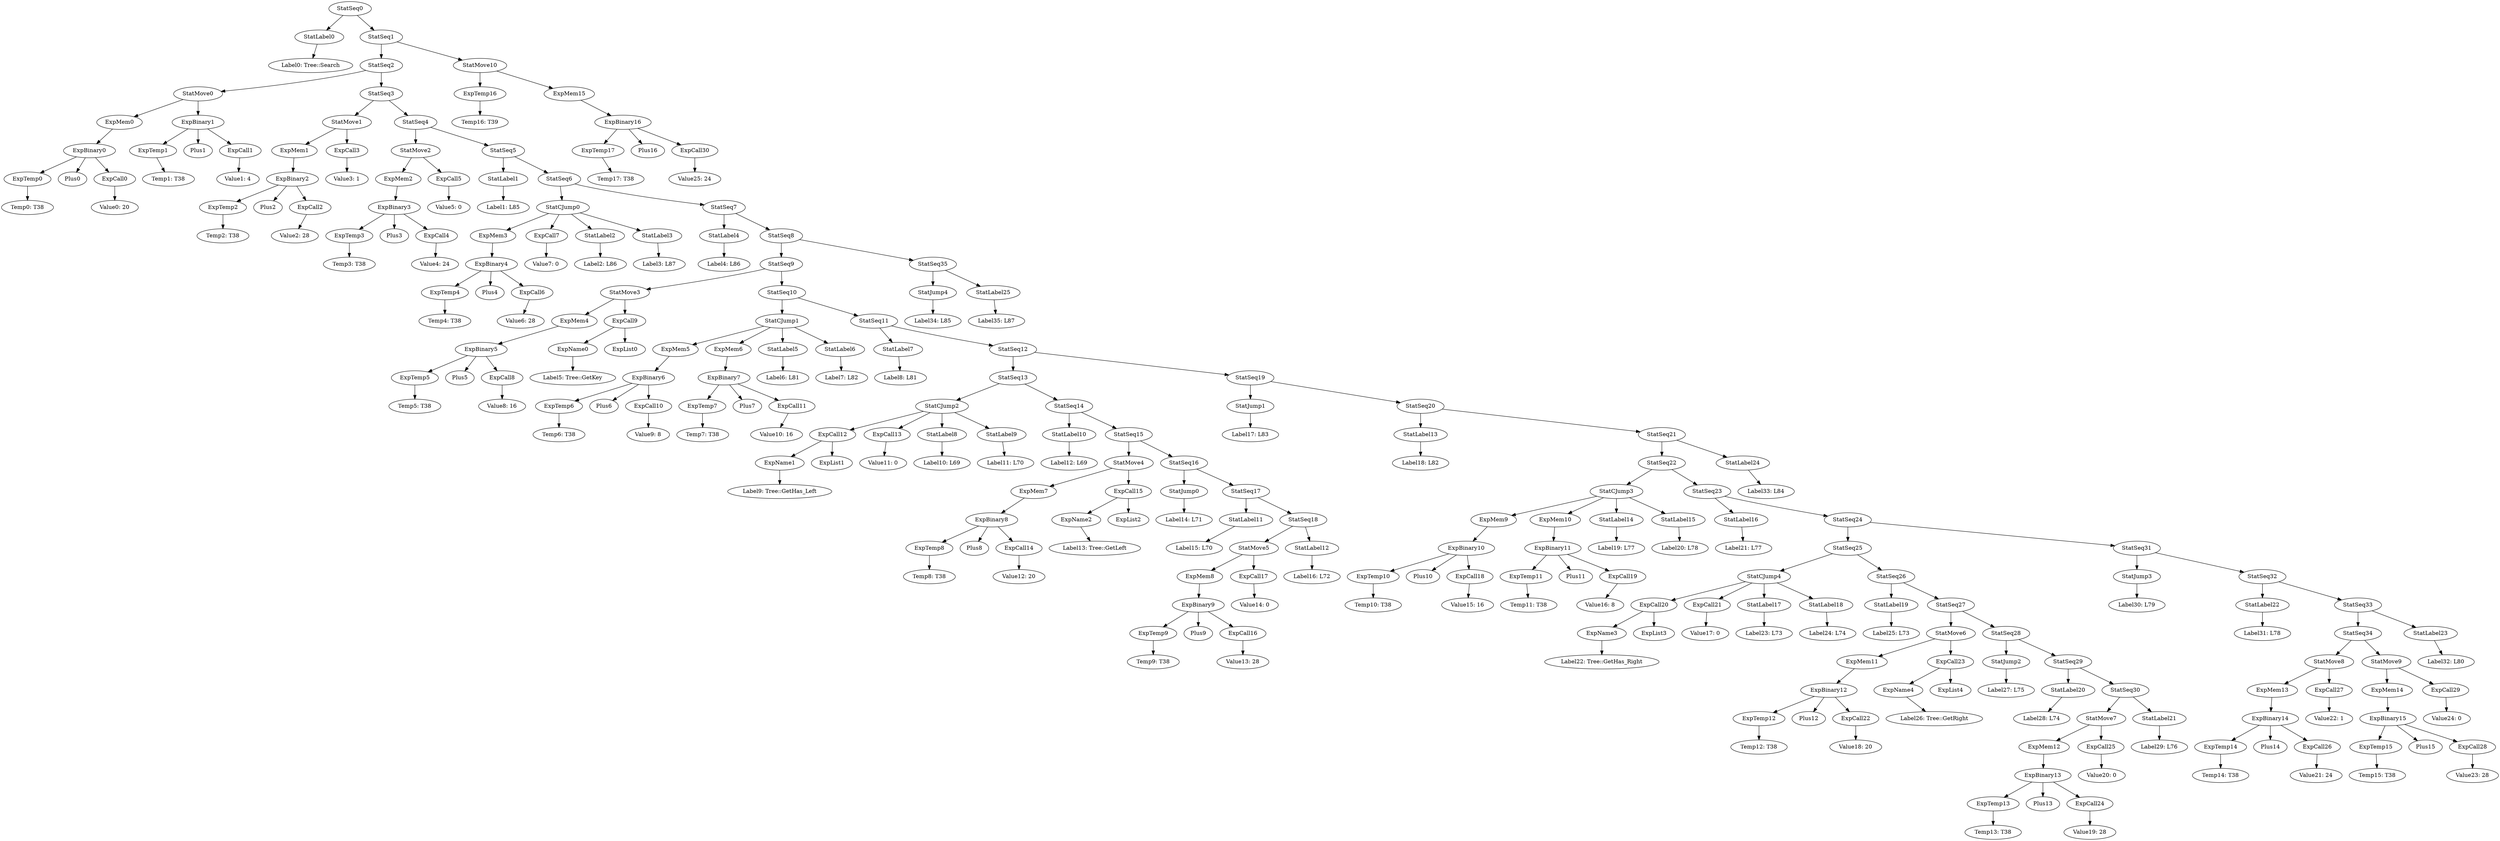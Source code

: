 digraph {
	ordering = out;
	ExpCall30 -> "Value25: 24";
	StatMove10 -> ExpTemp16;
	StatMove10 -> ExpMem15;
	StatJump4 -> "Label34: L85";
	StatSeq8 -> StatSeq9;
	StatSeq8 -> StatSeq35;
	StatSeq21 -> StatSeq22;
	StatSeq21 -> StatLabel24;
	StatMove9 -> ExpMem14;
	StatMove9 -> ExpCall29;
	ExpMem14 -> ExpBinary15;
	ExpCall28 -> "Value23: 28";
	ExpTemp15 -> "Temp15: T38";
	StatSeq34 -> StatMove8;
	StatSeq34 -> StatMove9;
	ExpMem13 -> ExpBinary14;
	ExpBinary16 -> ExpTemp17;
	ExpBinary16 -> Plus16;
	ExpBinary16 -> ExpCall30;
	ExpCall26 -> "Value21: 24";
	ExpTemp14 -> "Temp14: T38";
	StatSeq32 -> StatLabel22;
	StatSeq32 -> StatSeq33;
	StatSeq24 -> StatSeq25;
	StatSeq24 -> StatSeq31;
	StatMove7 -> ExpMem12;
	StatMove7 -> ExpCall25;
	ExpMem12 -> ExpBinary13;
	ExpTemp13 -> "Temp13: T38";
	StatSeq28 -> StatJump2;
	StatSeq28 -> StatSeq29;
	StatSeq29 -> StatLabel20;
	StatSeq29 -> StatSeq30;
	ExpCall23 -> ExpName4;
	ExpCall23 -> ExpList4;
	ExpName4 -> "Label26: Tree::GetRight";
	ExpMem11 -> ExpBinary12;
	ExpBinary12 -> ExpTemp12;
	ExpBinary12 -> Plus12;
	ExpBinary12 -> ExpCall22;
	StatMove6 -> ExpMem11;
	StatMove6 -> ExpCall23;
	StatSeq26 -> StatLabel19;
	StatSeq26 -> StatSeq27;
	StatLabel19 -> "Label25: L73";
	StatSeq25 -> StatCJump4;
	StatSeq25 -> StatSeq26;
	ExpCall24 -> "Value19: 28";
	StatLabel17 -> "Label23: L73";
	ExpCall21 -> "Value17: 0";
	ExpCall20 -> ExpName3;
	ExpCall20 -> ExpList3;
	ExpName3 -> "Label22: Tree::GetHas_Right";
	StatSeq22 -> StatCJump3;
	StatSeq22 -> StatSeq23;
	StatLabel15 -> "Label20: L78";
	StatLabel14 -> "Label19: L77";
	StatSeq31 -> StatJump3;
	StatSeq31 -> StatSeq32;
	ExpTemp11 -> "Temp11: T38";
	StatCJump3 -> ExpMem9;
	StatCJump3 -> ExpMem10;
	StatCJump3 -> StatLabel14;
	StatCJump3 -> StatLabel15;
	ExpCall18 -> "Value15: 16";
	ExpName0 -> "Label5: Tree::GetKey";
	ExpBinary5 -> ExpTemp5;
	ExpBinary5 -> Plus5;
	ExpBinary5 -> ExpCall8;
	StatMove3 -> ExpMem4;
	StatMove3 -> ExpCall9;
	ExpCall9 -> ExpName0;
	ExpCall9 -> ExpList0;
	ExpMem3 -> ExpBinary4;
	StatMove8 -> ExpMem13;
	StatMove8 -> ExpCall27;
	StatLabel7 -> "Label8: L81";
	StatLabel24 -> "Label33: L84";
	ExpBinary13 -> ExpTemp13;
	ExpBinary13 -> Plus13;
	ExpBinary13 -> ExpCall24;
	StatMove2 -> ExpMem2;
	StatMove2 -> ExpCall5;
	ExpCall8 -> "Value8: 16";
	StatLabel16 -> "Label21: L77";
	ExpBinary1 -> ExpTemp1;
	ExpBinary1 -> Plus1;
	ExpBinary1 -> ExpCall1;
	ExpMem0 -> ExpBinary0;
	ExpBinary2 -> ExpTemp2;
	ExpBinary2 -> Plus2;
	ExpBinary2 -> ExpCall2;
	ExpMem5 -> ExpBinary6;
	ExpName2 -> "Label13: Tree::GetLeft";
	ExpTemp5 -> "Temp5: T38";
	ExpTemp4 -> "Temp4: T38";
	StatLabel5 -> "Label6: L81";
	ExpBinary4 -> ExpTemp4;
	ExpBinary4 -> Plus4;
	ExpBinary4 -> ExpCall6;
	ExpTemp1 -> "Temp1: T38";
	StatSeq0 -> StatLabel0;
	StatSeq0 -> StatSeq1;
	StatSeq6 -> StatCJump0;
	StatSeq6 -> StatSeq7;
	StatLabel8 -> "Label10: L69";
	ExpTemp3 -> "Temp3: T38";
	ExpBinary14 -> ExpTemp14;
	ExpBinary14 -> Plus14;
	ExpBinary14 -> ExpCall26;
	StatSeq5 -> StatLabel1;
	StatSeq5 -> StatSeq6;
	StatLabel25 -> "Label35: L87";
	StatLabel9 -> "Label11: L70";
	StatSeq30 -> StatMove7;
	StatSeq30 -> StatLabel21;
	StatLabel0 -> "Label0: Tree::Search";
	StatSeq17 -> StatLabel11;
	StatSeq17 -> StatSeq18;
	StatLabel12 -> "Label16: L72";
	ExpTemp0 -> "Temp0: T38";
	ExpTemp7 -> "Temp7: T38";
	StatSeq9 -> StatMove3;
	StatSeq9 -> StatSeq10;
	ExpCall0 -> "Value0: 20";
	StatLabel1 -> "Label1: L85";
	StatSeq1 -> StatSeq2;
	StatSeq1 -> StatMove10;
	StatLabel22 -> "Label31: L78";
	ExpMem2 -> ExpBinary3;
	ExpCall1 -> "Value1: 4";
	StatJump0 -> "Label14: L71";
	StatMove0 -> ExpMem0;
	StatMove0 -> ExpBinary1;
	StatSeq35 -> StatJump4;
	StatSeq35 -> StatLabel25;
	ExpCall19 -> "Value16: 8";
	ExpCall7 -> "Value7: 0";
	ExpBinary15 -> ExpTemp15;
	ExpBinary15 -> Plus15;
	ExpBinary15 -> ExpCall28;
	ExpCall2 -> "Value2: 28";
	StatSeq3 -> StatMove1;
	StatSeq3 -> StatSeq4;
	StatLabel3 -> "Label3: L87";
	ExpBinary3 -> ExpTemp3;
	ExpBinary3 -> Plus3;
	ExpBinary3 -> ExpCall4;
	ExpMem7 -> ExpBinary8;
	StatSeq15 -> StatMove4;
	StatSeq15 -> StatSeq16;
	StatSeq33 -> StatSeq34;
	StatSeq33 -> StatLabel23;
	ExpBinary11 -> ExpTemp11;
	ExpBinary11 -> Plus11;
	ExpBinary11 -> ExpCall19;
	ExpMem4 -> ExpBinary5;
	ExpBinary0 -> ExpTemp0;
	ExpBinary0 -> Plus0;
	ExpBinary0 -> ExpCall0;
	StatLabel23 -> "Label32: L80";
	ExpCall27 -> "Value22: 1";
	StatSeq2 -> StatMove0;
	StatSeq2 -> StatSeq3;
	StatLabel11 -> "Label15: L70";
	ExpTemp2 -> "Temp2: T38";
	ExpMem1 -> ExpBinary2;
	StatCJump0 -> ExpMem3;
	StatCJump0 -> ExpCall7;
	StatCJump0 -> StatLabel2;
	StatCJump0 -> StatLabel3;
	StatMove1 -> ExpMem1;
	StatMove1 -> ExpCall3;
	ExpTemp17 -> "Temp17: T38";
	ExpMem9 -> ExpBinary10;
	StatSeq13 -> StatCJump2;
	StatSeq13 -> StatSeq14;
	ExpCall5 -> "Value5: 0";
	ExpTemp6 -> "Temp6: T38";
	ExpBinary6 -> ExpTemp6;
	ExpBinary6 -> Plus6;
	ExpBinary6 -> ExpCall10;
	StatLabel13 -> "Label18: L82";
	ExpCall10 -> "Value9: 8";
	ExpCall22 -> "Value18: 20";
	ExpCall3 -> "Value3: 1";
	StatCJump1 -> ExpMem5;
	StatCJump1 -> ExpMem6;
	StatCJump1 -> StatLabel5;
	StatCJump1 -> StatLabel6;
	StatLabel21 -> "Label29: L76";
	ExpCall13 -> "Value11: 0";
	ExpMem15 -> ExpBinary16;
	ExpTemp8 -> "Temp8: T38";
	ExpCall11 -> "Value10: 16";
	ExpCall29 -> "Value24: 0";
	ExpMem6 -> ExpBinary7;
	ExpTemp16 -> "Temp16: T39";
	StatCJump2 -> ExpCall12;
	StatCJump2 -> ExpCall13;
	StatCJump2 -> StatLabel8;
	StatCJump2 -> StatLabel9;
	ExpTemp12 -> "Temp12: T38";
	StatLabel18 -> "Label24: L74";
	StatLabel6 -> "Label7: L82";
	StatSeq10 -> StatCJump1;
	StatSeq10 -> StatSeq11;
	ExpName1 -> "Label9: Tree::GetHas_Left";
	StatSeq14 -> StatLabel10;
	StatSeq14 -> StatSeq15;
	StatJump2 -> "Label27: L75";
	StatLabel10 -> "Label12: L69";
	ExpBinary8 -> ExpTemp8;
	ExpBinary8 -> Plus8;
	ExpBinary8 -> ExpCall14;
	ExpCall25 -> "Value20: 0";
	ExpCall14 -> "Value12: 20";
	StatSeq27 -> StatMove6;
	StatSeq27 -> StatSeq28;
	ExpCall15 -> ExpName2;
	ExpCall15 -> ExpList2;
	StatSeq7 -> StatLabel4;
	StatSeq7 -> StatSeq8;
	StatSeq16 -> StatJump0;
	StatSeq16 -> StatSeq17;
	StatJump3 -> "Label30: L79";
	ExpCall4 -> "Value4: 24";
	ExpTemp9 -> "Temp9: T38";
	StatCJump4 -> ExpCall20;
	StatCJump4 -> ExpCall21;
	StatCJump4 -> StatLabel17;
	StatCJump4 -> StatLabel18;
	ExpBinary7 -> ExpTemp7;
	ExpBinary7 -> Plus7;
	ExpBinary7 -> ExpCall11;
	ExpBinary9 -> ExpTemp9;
	ExpBinary9 -> Plus9;
	ExpBinary9 -> ExpCall16;
	StatSeq19 -> StatJump1;
	StatSeq19 -> StatSeq20;
	StatSeq11 -> StatLabel7;
	StatSeq11 -> StatSeq12;
	StatSeq20 -> StatLabel13;
	StatSeq20 -> StatSeq21;
	StatSeq23 -> StatLabel16;
	StatSeq23 -> StatSeq24;
	StatLabel4 -> "Label4: L86";
	ExpCall16 -> "Value13: 28";
	ExpMem8 -> ExpBinary9;
	StatLabel2 -> "Label2: L86";
	ExpCall12 -> ExpName1;
	ExpCall12 -> ExpList1;
	StatMove4 -> ExpMem7;
	StatMove4 -> ExpCall15;
	StatMove5 -> ExpMem8;
	StatMove5 -> ExpCall17;
	ExpCall17 -> "Value14: 0";
	StatSeq18 -> StatMove5;
	StatSeq18 -> StatLabel12;
	StatSeq12 -> StatSeq13;
	StatSeq12 -> StatSeq19;
	StatSeq4 -> StatMove2;
	StatSeq4 -> StatSeq5;
	StatJump1 -> "Label17: L83";
	StatLabel20 -> "Label28: L74";
	ExpMem10 -> ExpBinary11;
	ExpCall6 -> "Value6: 28";
	ExpTemp10 -> "Temp10: T38";
	ExpBinary10 -> ExpTemp10;
	ExpBinary10 -> Plus10;
	ExpBinary10 -> ExpCall18;
}

